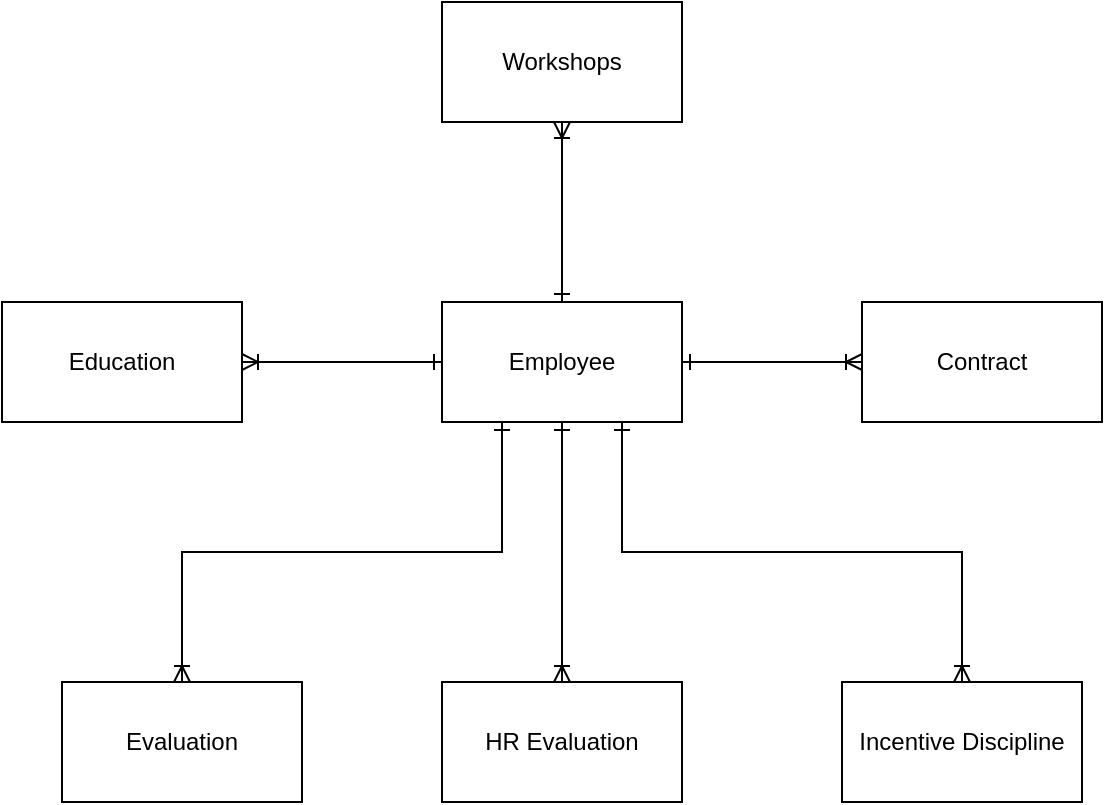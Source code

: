 <mxfile version="21.7.2" type="github">
  <diagram name="Page-1" id="2cqN4YW5OGlS4V_-lqoN">
    <mxGraphModel dx="1135" dy="711" grid="1" gridSize="10" guides="1" tooltips="1" connect="1" arrows="1" fold="1" page="1" pageScale="1" pageWidth="850" pageHeight="1100" math="0" shadow="0">
      <root>
        <mxCell id="0" />
        <mxCell id="1" parent="0" />
        <mxCell id="HmvYVB0nH-rubHQ0Dhou-10" style="edgeStyle=orthogonalEdgeStyle;rounded=0;orthogonalLoop=1;jettySize=auto;html=1;exitX=0.5;exitY=1;exitDx=0;exitDy=0;entryX=0.5;entryY=0;entryDx=0;entryDy=0;startArrow=ERone;startFill=0;endArrow=ERoneToMany;endFill=0;" edge="1" parent="1" source="HmvYVB0nH-rubHQ0Dhou-1" target="HmvYVB0nH-rubHQ0Dhou-5">
          <mxGeometry relative="1" as="geometry" />
        </mxCell>
        <mxCell id="HmvYVB0nH-rubHQ0Dhou-1" value="Employee" style="rounded=0;whiteSpace=wrap;html=1;" vertex="1" parent="1">
          <mxGeometry x="260" y="160" width="120" height="60" as="geometry" />
        </mxCell>
        <mxCell id="HmvYVB0nH-rubHQ0Dhou-2" value="Contract" style="rounded=0;whiteSpace=wrap;html=1;" vertex="1" parent="1">
          <mxGeometry x="470" y="160" width="120" height="60" as="geometry" />
        </mxCell>
        <mxCell id="HmvYVB0nH-rubHQ0Dhou-3" value="Education" style="rounded=0;whiteSpace=wrap;html=1;" vertex="1" parent="1">
          <mxGeometry x="40" y="160" width="120" height="60" as="geometry" />
        </mxCell>
        <mxCell id="HmvYVB0nH-rubHQ0Dhou-4" value="Evaluation" style="rounded=0;whiteSpace=wrap;html=1;" vertex="1" parent="1">
          <mxGeometry x="70" y="350" width="120" height="60" as="geometry" />
        </mxCell>
        <mxCell id="HmvYVB0nH-rubHQ0Dhou-5" value="HR Evaluation" style="rounded=0;whiteSpace=wrap;html=1;" vertex="1" parent="1">
          <mxGeometry x="260" y="350" width="120" height="60" as="geometry" />
        </mxCell>
        <mxCell id="HmvYVB0nH-rubHQ0Dhou-6" value="&lt;div&gt;Incentive Discipline&lt;/div&gt;" style="rounded=0;whiteSpace=wrap;html=1;" vertex="1" parent="1">
          <mxGeometry x="460" y="350" width="120" height="60" as="geometry" />
        </mxCell>
        <mxCell id="HmvYVB0nH-rubHQ0Dhou-7" value="Workshops" style="rounded=0;whiteSpace=wrap;html=1;" vertex="1" parent="1">
          <mxGeometry x="260" y="10" width="120" height="60" as="geometry" />
        </mxCell>
        <mxCell id="HmvYVB0nH-rubHQ0Dhou-9" value="" style="endArrow=ERone;html=1;rounded=0;entryX=0;entryY=0.5;entryDx=0;entryDy=0;exitX=1;exitY=0.5;exitDx=0;exitDy=0;startArrow=ERoneToMany;startFill=0;endFill=0;" edge="1" parent="1" source="HmvYVB0nH-rubHQ0Dhou-3" target="HmvYVB0nH-rubHQ0Dhou-1">
          <mxGeometry relative="1" as="geometry">
            <mxPoint x="180" y="300" as="sourcePoint" />
            <mxPoint x="340" y="300" as="targetPoint" />
          </mxGeometry>
        </mxCell>
        <mxCell id="HmvYVB0nH-rubHQ0Dhou-11" style="edgeStyle=orthogonalEdgeStyle;rounded=0;orthogonalLoop=1;jettySize=auto;html=1;exitX=0.25;exitY=1;exitDx=0;exitDy=0;entryX=0.5;entryY=0;entryDx=0;entryDy=0;startArrow=ERone;startFill=0;endArrow=ERoneToMany;endFill=0;" edge="1" parent="1" source="HmvYVB0nH-rubHQ0Dhou-1" target="HmvYVB0nH-rubHQ0Dhou-4">
          <mxGeometry relative="1" as="geometry">
            <mxPoint x="190" y="230" as="sourcePoint" />
            <mxPoint x="190" y="360" as="targetPoint" />
          </mxGeometry>
        </mxCell>
        <mxCell id="HmvYVB0nH-rubHQ0Dhou-12" style="edgeStyle=orthogonalEdgeStyle;rounded=0;orthogonalLoop=1;jettySize=auto;html=1;exitX=1;exitY=0.5;exitDx=0;exitDy=0;entryX=0;entryY=0.5;entryDx=0;entryDy=0;startArrow=ERone;startFill=0;endArrow=ERoneToMany;endFill=0;" edge="1" parent="1" source="HmvYVB0nH-rubHQ0Dhou-1" target="HmvYVB0nH-rubHQ0Dhou-2">
          <mxGeometry relative="1" as="geometry">
            <mxPoint x="300" y="230" as="sourcePoint" />
            <mxPoint x="140" y="360" as="targetPoint" />
          </mxGeometry>
        </mxCell>
        <mxCell id="HmvYVB0nH-rubHQ0Dhou-13" style="edgeStyle=orthogonalEdgeStyle;rounded=0;orthogonalLoop=1;jettySize=auto;html=1;exitX=0.75;exitY=1;exitDx=0;exitDy=0;entryX=0.5;entryY=0;entryDx=0;entryDy=0;startArrow=ERone;startFill=0;endArrow=ERoneToMany;endFill=0;" edge="1" parent="1" source="HmvYVB0nH-rubHQ0Dhou-1" target="HmvYVB0nH-rubHQ0Dhou-6">
          <mxGeometry relative="1" as="geometry">
            <mxPoint x="310" y="240" as="sourcePoint" />
            <mxPoint x="150" y="370" as="targetPoint" />
          </mxGeometry>
        </mxCell>
        <mxCell id="HmvYVB0nH-rubHQ0Dhou-14" style="edgeStyle=orthogonalEdgeStyle;rounded=0;orthogonalLoop=1;jettySize=auto;html=1;exitX=0.5;exitY=0;exitDx=0;exitDy=0;startArrow=ERone;startFill=0;endArrow=ERoneToMany;endFill=0;" edge="1" parent="1" source="HmvYVB0nH-rubHQ0Dhou-1" target="HmvYVB0nH-rubHQ0Dhou-7">
          <mxGeometry relative="1" as="geometry">
            <mxPoint x="320" y="250" as="sourcePoint" />
            <mxPoint x="160" y="380" as="targetPoint" />
          </mxGeometry>
        </mxCell>
      </root>
    </mxGraphModel>
  </diagram>
</mxfile>
